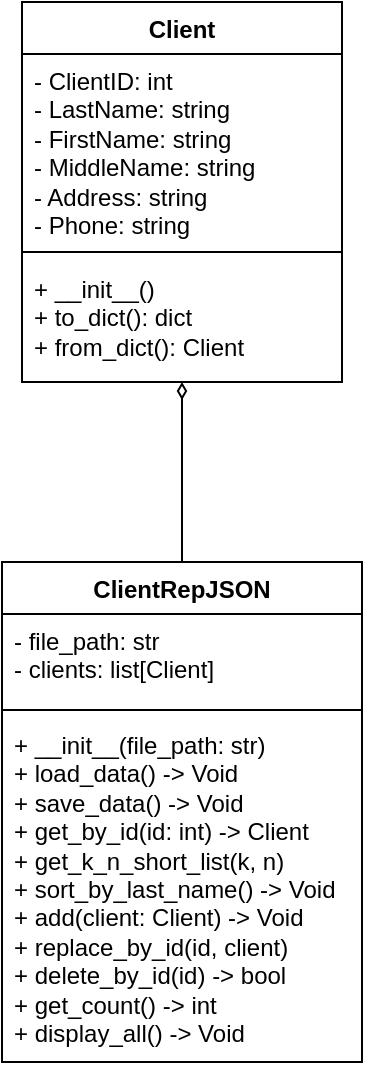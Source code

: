 <mxfile version="25.0.3">
  <diagram name="Страница — 1" id="Qg7TNX0esdktX7MQRUZs">
    <mxGraphModel dx="500" dy="274" grid="1" gridSize="10" guides="1" tooltips="1" connect="1" arrows="1" fold="1" page="1" pageScale="1" pageWidth="827" pageHeight="900" math="0" shadow="0">
      <root>
        <mxCell id="0" />
        <mxCell id="1" parent="0" />
        <mxCell id="b8q81cn3WwMqUTTSJ5ZS-9" value="Client" style="swimlane;fontStyle=1;align=center;verticalAlign=top;childLayout=stackLayout;horizontal=1;startSize=26;horizontalStack=0;resizeParent=1;resizeParentMax=0;resizeLast=0;collapsible=1;marginBottom=0;whiteSpace=wrap;html=1;" parent="1" vertex="1">
          <mxGeometry x="334" y="40" width="160" height="190" as="geometry" />
        </mxCell>
        <mxCell id="b8q81cn3WwMqUTTSJ5ZS-10" value="- ClientID: int&lt;div&gt;- LastName: string&lt;div&gt;- FirstName: string&lt;div&gt;- MiddleName: string&lt;div&gt;- Address: string&lt;div&gt;- Phone:&amp;nbsp;&lt;span style=&quot;background-color: initial;&quot;&gt;string&lt;/span&gt;&lt;/div&gt;&lt;/div&gt;&lt;/div&gt;&lt;/div&gt;&lt;/div&gt;" style="text;strokeColor=none;fillColor=none;align=left;verticalAlign=top;spacingLeft=4;spacingRight=4;overflow=hidden;rotatable=0;points=[[0,0.5],[1,0.5]];portConstraint=eastwest;whiteSpace=wrap;html=1;" parent="b8q81cn3WwMqUTTSJ5ZS-9" vertex="1">
          <mxGeometry y="26" width="160" height="94" as="geometry" />
        </mxCell>
        <mxCell id="b8q81cn3WwMqUTTSJ5ZS-11" value="" style="line;strokeWidth=1;fillColor=none;align=left;verticalAlign=middle;spacingTop=-1;spacingLeft=3;spacingRight=3;rotatable=0;labelPosition=right;points=[];portConstraint=eastwest;strokeColor=inherit;" parent="b8q81cn3WwMqUTTSJ5ZS-9" vertex="1">
          <mxGeometry y="120" width="160" height="10" as="geometry" />
        </mxCell>
        <mxCell id="b8q81cn3WwMqUTTSJ5ZS-12" value="+ __init__()&lt;div&gt;+ to_dict(): dict&lt;div&gt;+ from_dict(): Client&lt;/div&gt;&lt;/div&gt;" style="text;strokeColor=none;fillColor=none;align=left;verticalAlign=top;spacingLeft=4;spacingRight=4;overflow=hidden;rotatable=0;points=[[0,0.5],[1,0.5]];portConstraint=eastwest;whiteSpace=wrap;html=1;" parent="b8q81cn3WwMqUTTSJ5ZS-9" vertex="1">
          <mxGeometry y="130" width="160" height="60" as="geometry" />
        </mxCell>
        <mxCell id="b8q81cn3WwMqUTTSJ5ZS-17" style="edgeStyle=orthogonalEdgeStyle;rounded=0;orthogonalLoop=1;jettySize=auto;html=1;startArrow=none;startFill=0;endArrow=diamondThin;endFill=0;" parent="1" source="b8q81cn3WwMqUTTSJ5ZS-13" target="b8q81cn3WwMqUTTSJ5ZS-9" edge="1">
          <mxGeometry relative="1" as="geometry" />
        </mxCell>
        <mxCell id="b8q81cn3WwMqUTTSJ5ZS-13" value="ClientRepJSON" style="swimlane;fontStyle=1;align=center;verticalAlign=top;childLayout=stackLayout;horizontal=1;startSize=26;horizontalStack=0;resizeParent=1;resizeParentMax=0;resizeLast=0;collapsible=1;marginBottom=0;whiteSpace=wrap;html=1;" parent="1" vertex="1">
          <mxGeometry x="324" y="320" width="180" height="250" as="geometry" />
        </mxCell>
        <mxCell id="b8q81cn3WwMqUTTSJ5ZS-14" value="- file_path: str&lt;div&gt;- clients: list[Client]&lt;/div&gt;" style="text;strokeColor=none;fillColor=none;align=left;verticalAlign=top;spacingLeft=4;spacingRight=4;overflow=hidden;rotatable=0;points=[[0,0.5],[1,0.5]];portConstraint=eastwest;whiteSpace=wrap;html=1;" parent="b8q81cn3WwMqUTTSJ5ZS-13" vertex="1">
          <mxGeometry y="26" width="180" height="44" as="geometry" />
        </mxCell>
        <mxCell id="b8q81cn3WwMqUTTSJ5ZS-15" value="" style="line;strokeWidth=1;fillColor=none;align=left;verticalAlign=middle;spacingTop=-1;spacingLeft=3;spacingRight=3;rotatable=0;labelPosition=right;points=[];portConstraint=eastwest;strokeColor=inherit;" parent="b8q81cn3WwMqUTTSJ5ZS-13" vertex="1">
          <mxGeometry y="70" width="180" height="8" as="geometry" />
        </mxCell>
        <mxCell id="b8q81cn3WwMqUTTSJ5ZS-16" value="+ __init__(file_path: str)&lt;div&gt;+ load_data() -&amp;gt; Void&lt;/div&gt;&lt;div&gt;+ save_data() -&amp;gt;&amp;nbsp;&lt;span style=&quot;background-color: initial;&quot;&gt;Void&lt;/span&gt;&lt;/div&gt;&lt;div&gt;+ get_by_id(id: int) -&amp;gt; Client&lt;/div&gt;&lt;div&gt;+ get_k_n_short_list(k, n)&lt;/div&gt;&lt;div&gt;+ sort_by_last_name() -&amp;gt;&amp;nbsp;&lt;span style=&quot;background-color: initial;&quot;&gt;Void&lt;/span&gt;&lt;/div&gt;&lt;div&gt;+ add(client: Client) -&amp;gt;&amp;nbsp;&lt;span style=&quot;background-color: initial;&quot;&gt;Void&lt;/span&gt;&lt;/div&gt;&lt;div&gt;+ replace_by_id(id, client)&lt;/div&gt;&lt;div&gt;+ delete_by_id(id) -&amp;gt; bool&lt;/div&gt;&lt;div&gt;+ get_count() -&amp;gt; int&lt;/div&gt;&lt;div&gt;+ display_all() -&amp;gt;&amp;nbsp;&lt;span style=&quot;background-color: initial;&quot;&gt;Void&lt;/span&gt;&lt;/div&gt;" style="text;strokeColor=none;fillColor=none;align=left;verticalAlign=top;spacingLeft=4;spacingRight=4;overflow=hidden;rotatable=0;points=[[0,0.5],[1,0.5]];portConstraint=eastwest;whiteSpace=wrap;html=1;" parent="b8q81cn3WwMqUTTSJ5ZS-13" vertex="1">
          <mxGeometry y="78" width="180" height="172" as="geometry" />
        </mxCell>
      </root>
    </mxGraphModel>
  </diagram>
</mxfile>
